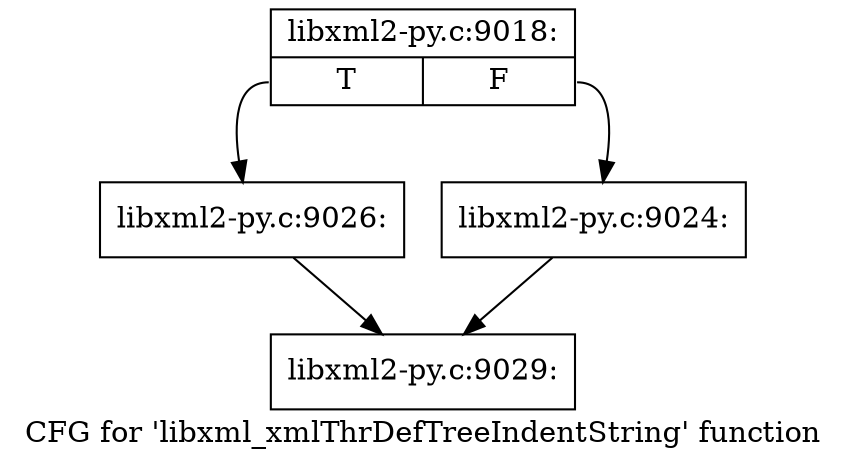 digraph "CFG for 'libxml_xmlThrDefTreeIndentString' function" {
	label="CFG for 'libxml_xmlThrDefTreeIndentString' function";

	Node0x44cef80 [shape=record,label="{libxml2-py.c:9018:|{<s0>T|<s1>F}}"];
	Node0x44cef80:s0 -> Node0x44d1da0;
	Node0x44cef80:s1 -> Node0x44d1d50;
	Node0x44d1d50 [shape=record,label="{libxml2-py.c:9024:}"];
	Node0x44d1d50 -> Node0x44d05d0;
	Node0x44d1da0 [shape=record,label="{libxml2-py.c:9026:}"];
	Node0x44d1da0 -> Node0x44d05d0;
	Node0x44d05d0 [shape=record,label="{libxml2-py.c:9029:}"];
}
